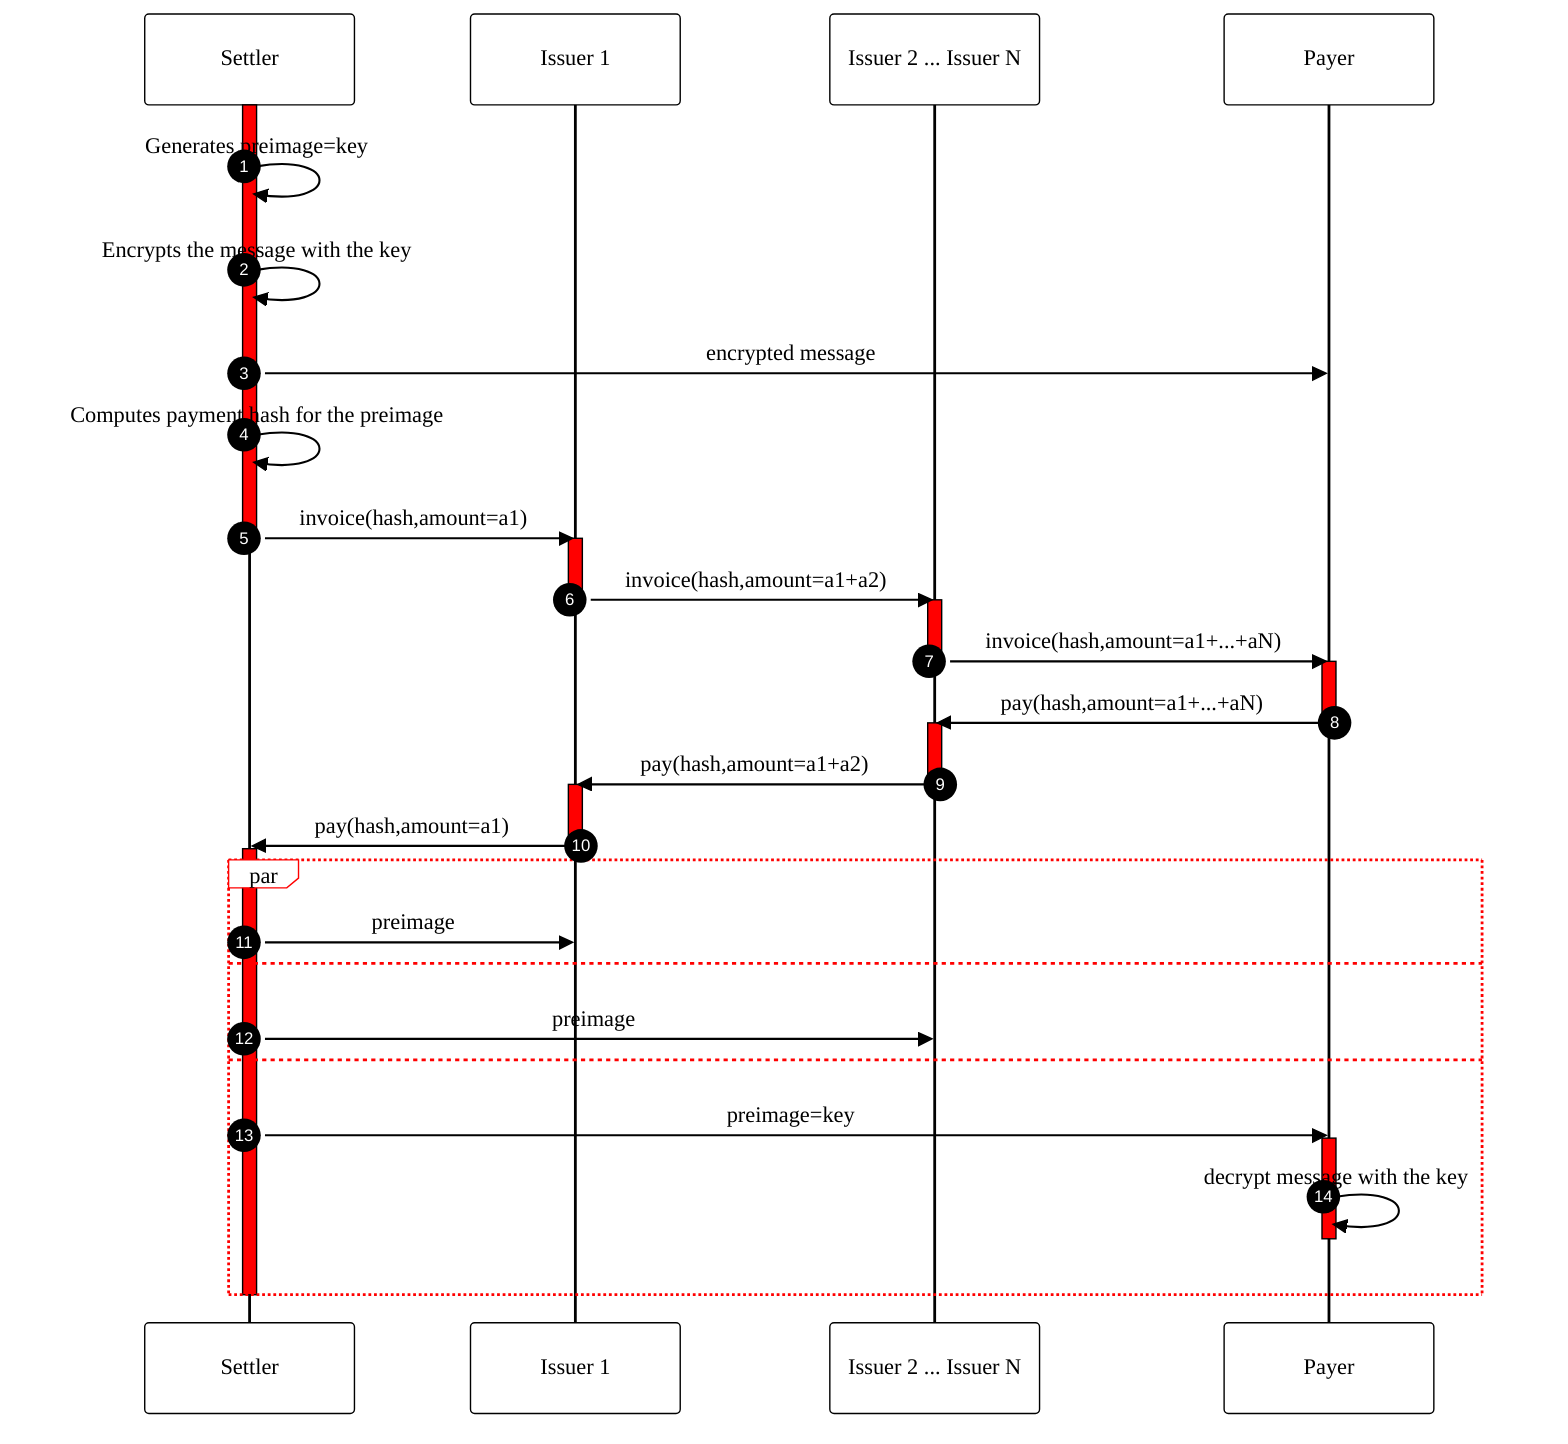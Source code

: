 %%{
  init: {
    'theme': 'base',
    'themeVariables': {
      'activationBorderColor':'#000',
      'activationBkgColor':'#F00',
      'primaryColor': '#FFF',
      'primaryTextColor': '#000',
      'primaryBorderColor': '#000',
      'lineColor': '#000',
      'secondaryColor': '#FFF',
      'labelBoxBorderColor':'#F00',
      'tertiaryColor': '#000',
      'fontFamily':'Times New Roman'
    }
  }
}%%
sequenceDiagram
    autonumber
    participant Settler
    participant Issuer 1
    participant Issuer 2 ... Issuer N
    participant Payer
    activate Settler
      Settler->>Settler: Generates preimage=key
      Settler->>Settler: Encrypts the message with the key 
      Settler->>Payer:encrypted message
      Settler->>Settler: Computes payment hash for the preimage  
      Settler->>Issuer 1: invoice(hash,amount=a1) 
    deactivate Settler
    activate Issuer 1
      Issuer 1->>Issuer 2 ... Issuer N: invoice(hash,amount=a1+a2) 
    deactivate Issuer 1
    activate Issuer 2 ... Issuer N
      Issuer 2 ... Issuer N->>Payer: invoice(hash,amount=a1+...+aN) 
    deactivate Issuer 2 ... Issuer N
    activate Payer
      Payer->>Issuer 2 ... Issuer N:pay(hash,amount=a1+...+aN)
    deactivate Payer
    activate Issuer 2 ... Issuer N
      Issuer 2 ... Issuer N->>Issuer 1:pay(hash,amount=a1+a2)
    deactivate Issuer 2 ... Issuer N
    activate Issuer 1
      Issuer 1->>Settler:pay(hash,amount=a1)
    deactivate Issuer 1
    activate Settler
      par
        Settler->>Issuer 1:preimage
      and
        Settler->>Issuer 2 ... Issuer N:preimage
      and
        Settler->>Payer:preimage=key
        activate Payer
          Payer->>Payer:decrypt message with the key
        deactivate Payer
      end
    deactivate Settler